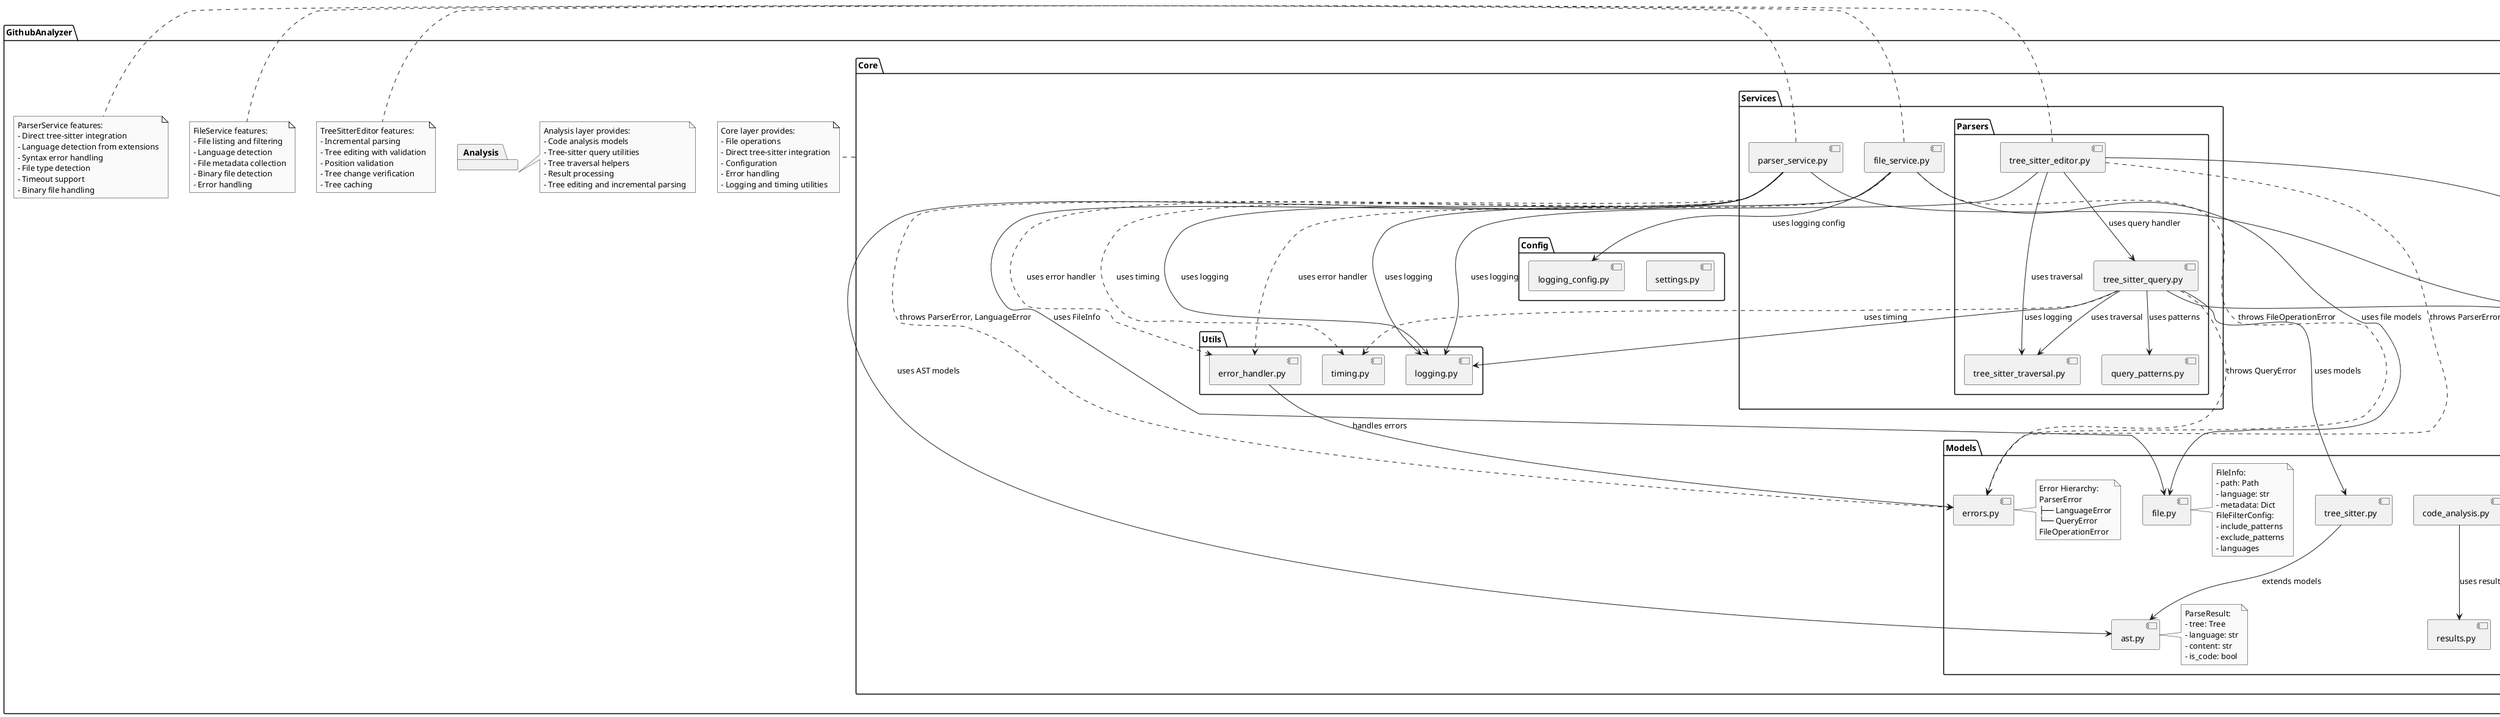 @startuml github_analyzer_architecture

' Styling
skinparam componentStyle uml2
skinparam backgroundColor white
skinparam monochrome true

package "GithubAnalyzer" {
    ' Core Layer
    package "Core" {
        package "Models" {
            component [errors.py] as EM
            component [file.py] as FM
            component [ast.py] as AST
            
            note right of EM
                Error Hierarchy:
                ParserError
                ├── LanguageError
                └── QueryError
                FileOperationError
            end note

            note right of AST
                ParseResult:
                - tree: Tree
                - language: str
                - content: str
                - is_code: bool
            end note

            note right of FM
                FileInfo:
                - path: Path
                - language: str
                - metadata: Dict
                FileFilterConfig:
                - include_patterns
                - exclude_patterns
                - languages
            end note
        }
        
        package "Services" {
            component [file_service.py] as FS
            component [parser_service.py] as PS
        }

        package "Config" {
            component [settings.py] as SET
            component [logging_config.py] as LOG
        }

        package "Utils" {
            component [logging.py] as LG
            component [timing.py] as TM
            component [error_handler.py] as EH
        }
    }

    ' Analysis Layer
    package "Analysis" {
        package "Models" {
            component [code_analysis.py] as CAM
            component [results.py] as RES
            component [tree_sitter.py] as TSM
        }
        
        package "Services" {
            package "Parsers" {
                component [tree_sitter_query.py] as TSQ
                component [tree_sitter_traversal.py] as TST
                component [query_patterns.py] as QP
                component [tree_sitter_editor.py] as TSE
            }
        }
    }

    ' Core Dependencies
    FS --> FM : uses file models
    PS --> AST : uses AST models
    PS --> "tree-sitter-language-pack" : uses directly
    PS --> FM : uses FileInfo
    FS --> LOG : uses logging config
    EH --> EM : handles errors

    ' Analysis Dependencies
    TSQ --> "tree-sitter-language-pack" : uses directly
    TSQ --> TST : uses traversal
    TSQ --> QP : uses patterns
    TSM --> AST : extends models
    CAM --> RES : uses results
    TSQ --> TSM : uses models
    TSE --> TST : uses traversal
    TSE --> TSQ : uses query handler
    TSE --> "tree-sitter-language-pack" : uses directly

    ' Error Usage
    FS ..> EM : throws FileOperationError
    PS ..> EM : throws ParserError, LanguageError
    TSQ ..> EM : throws QueryError
    TSE ..> EM : throws ParserError

    ' Utility Usage
    FS --> LG : uses logging
    PS --> LG : uses logging
    TSQ --> LG : uses logging
    TSE --> LG : uses logging
    PS ..> TM : uses timing
    TSQ ..> TM : uses timing
    FS ..> EH : uses error handler
    PS ..> EH : uses error handler

    note right of Core
        Core layer provides:
        - File operations
        - Direct tree-sitter integration
        - Configuration
        - Error handling
        - Logging and timing utilities
    end note

    note right of Analysis
        Analysis layer provides:
        - Code analysis models
        - Tree-sitter query utilities
        - Tree traversal helpers
        - Result processing
        - Tree editing and incremental parsing
    end note

    note right of PS
        ParserService features:
        - Direct tree-sitter integration
        - Language detection from extensions
        - Syntax error handling
        - File type detection
        - Timeout support
        - Binary file handling
    end note

    note right of FS
        FileService features:
        - File listing and filtering
        - Language detection
        - File metadata collection
        - Binary file detection
        - Error handling
    end note

    note right of TSE
        TreeSitterEditor features:
        - Incremental parsing
        - Tree editing with validation
        - Position validation
        - Tree change verification
        - Tree caching
    end note
}

@enduml 